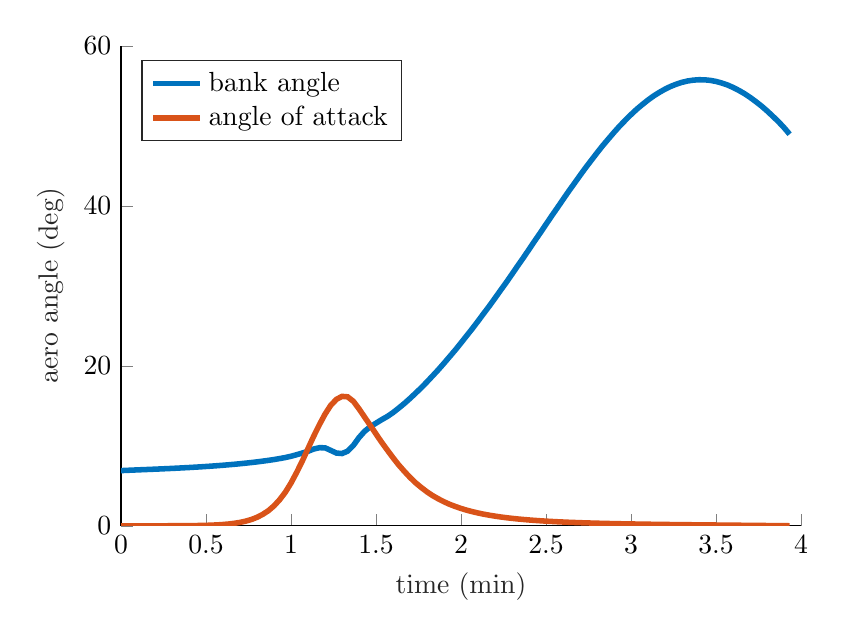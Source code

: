 % This file was created by matlab2tikz.
%
%The latest updates can be retrieved from
%  http://www.mathworks.com/matlabcentral/fileexchange/22022-matlab2tikz-matlab2tikz
%where you can also make suggestions and rate matlab2tikz.
%
\definecolor{mycolor1}{rgb}{0.0,0.447,0.741}%
\definecolor{mycolor2}{rgb}{0.85,0.325,0.098}%
%
\begin{tikzpicture}

\begin{axis}[%
width=3.4in,
height=2.4in,
at={(1.011in,0.642in)},
scale only axis,
xmin=0,
xmax=4,
xlabel style={font=\color{white!15!black}},
xlabel={time (min)},
ymin=0,
ymax=60,
ylabel style={font=\color{white!15!black}},
ylabel={aero angle (deg)},
axis background/.style={fill=white},
axis x line*=bottom,
axis y line*=left,
legend style={at={(0.03,0.97)}, anchor=north west, legend cell align=left, align=left, draw=white!15!black}
]
\addplot [color=mycolor1, line width=2.0pt]
  table[row sep=crcr]{%
0	6.899\\
0.033	6.932\\
0.067	6.963\\
0.1	6.993\\
0.133	7.022\\
0.167	7.051\\
0.2	7.081\\
0.233	7.111\\
0.267	7.143\\
0.3	7.176\\
0.333	7.211\\
0.367	7.248\\
0.4	7.286\\
0.433	7.327\\
0.467	7.37\\
0.5	7.416\\
0.533	7.464\\
0.567	7.516\\
0.6	7.571\\
0.633	7.63\\
0.667	7.693\\
0.7	7.76\\
0.733	7.832\\
0.767	7.909\\
0.8	7.992\\
0.833	8.082\\
0.867	8.179\\
0.9	8.285\\
0.933	8.404\\
0.967	8.538\\
1	8.695\\
1.033	8.886\\
1.067	9.101\\
1.1	9.314\\
1.133	9.597\\
1.167	9.762\\
1.2	9.751\\
1.233	9.432\\
1.267	9.096\\
1.3	9.034\\
1.333	9.332\\
1.367	10.058\\
1.4	11.033\\
1.433	11.818\\
1.467	12.393\\
1.5	12.832\\
1.533	13.265\\
1.567	13.672\\
1.6	14.15\\
1.633	14.707\\
1.667	15.298\\
1.7	15.924\\
1.733	16.584\\
1.767	17.276\\
1.8	17.997\\
1.833	18.745\\
1.867	19.522\\
1.9	20.321\\
1.933	21.144\\
1.967	21.993\\
2	22.864\\
2.033	23.753\\
2.067	24.66\\
2.1	25.586\\
2.133	26.528\\
2.167	27.486\\
2.2	28.46\\
2.233	29.448\\
2.267	30.449\\
2.3	31.462\\
2.333	32.485\\
2.367	33.516\\
2.4	34.555\\
2.433	35.597\\
2.467	36.642\\
2.5	37.687\\
2.533	38.729\\
2.567	39.765\\
2.6	40.793\\
2.633	41.81\\
2.667	42.813\\
2.7	43.798\\
2.733	44.763\\
2.767	45.705\\
2.8	46.621\\
2.833	47.508\\
2.867	48.362\\
2.9	49.182\\
2.933	49.965\\
2.967	50.707\\
3	51.406\\
3.033	52.06\\
3.067	52.667\\
3.1	53.225\\
3.133	53.731\\
3.167	54.184\\
3.2	54.582\\
3.233	54.924\\
3.267	55.209\\
3.3	55.436\\
3.333	55.603\\
3.367	55.711\\
3.4	55.759\\
3.433	55.747\\
3.467	55.675\\
3.5	55.544\\
3.533	55.353\\
3.567	55.105\\
3.6	54.8\\
3.633	54.439\\
3.667	54.025\\
3.7	53.558\\
3.733	53.042\\
3.767	52.478\\
3.8	51.868\\
3.833	51.215\\
3.867	50.519\\
3.9	49.773\\
3.933	48.948\\
};
\addlegendentry{bank angle}

\addplot [color=mycolor2, line width=2.0pt]
  table[row sep=crcr]{%
0	0.0\\
0.033	0.0\\
0.067	0.0\\
0.1	0.001\\
0.133	0.001\\
0.167	0.002\\
0.2	0.002\\
0.233	0.003\\
0.267	0.005\\
0.3	0.007\\
0.333	0.01\\
0.367	0.015\\
0.4	0.021\\
0.433	0.03\\
0.467	0.043\\
0.5	0.06\\
0.533	0.085\\
0.567	0.118\\
0.6	0.164\\
0.633	0.227\\
0.667	0.313\\
0.7	0.428\\
0.733	0.583\\
0.767	0.789\\
0.8	1.063\\
0.833	1.423\\
0.867	1.892\\
0.9	2.495\\
0.933	3.26\\
0.967	4.209\\
1	5.35\\
1.033	6.67\\
1.067	8.127\\
1.1	9.662\\
1.133	11.187\\
1.167	12.647\\
1.2	13.955\\
1.233	15.042\\
1.267	15.807\\
1.3	16.18\\
1.333	16.123\\
1.367	15.557\\
1.4	14.621\\
1.433	13.583\\
1.467	12.524\\
1.5	11.474\\
1.533	10.443\\
1.567	9.454\\
1.6	8.509\\
1.633	7.619\\
1.667	6.798\\
1.7	6.049\\
1.733	5.375\\
1.767	4.774\\
1.8	4.242\\
1.833	3.774\\
1.867	3.363\\
1.9	3.003\\
1.933	2.687\\
1.967	2.411\\
2	2.169\\
2.033	1.955\\
2.067	1.768\\
2.1	1.602\\
2.133	1.455\\
2.167	1.325\\
2.2	1.209\\
2.233	1.106\\
2.267	1.013\\
2.3	0.931\\
2.333	0.857\\
2.367	0.791\\
2.4	0.731\\
2.433	0.677\\
2.467	0.628\\
2.5	0.584\\
2.533	0.544\\
2.567	0.507\\
2.6	0.474\\
2.633	0.443\\
2.667	0.416\\
2.7	0.39\\
2.733	0.367\\
2.767	0.345\\
2.8	0.325\\
2.833	0.307\\
2.867	0.29\\
2.9	0.274\\
2.933	0.259\\
2.967	0.246\\
3	0.233\\
3.033	0.221\\
3.067	0.209\\
3.1	0.198\\
3.133	0.188\\
3.167	0.178\\
3.2	0.169\\
3.233	0.16\\
3.267	0.152\\
3.3	0.143\\
3.333	0.136\\
3.367	0.128\\
3.4	0.12\\
3.433	0.113\\
3.467	0.106\\
3.5	0.099\\
3.533	0.092\\
3.567	0.085\\
3.6	0.078\\
3.633	0.071\\
3.667	0.064\\
3.7	0.057\\
3.733	0.05\\
3.767	0.043\\
3.8	0.035\\
3.833	0.028\\
3.867	0.02\\
3.9	0.012\\
3.933	0.004\\
};
\addlegendentry{angle of attack}

\end{axis}
\end{tikzpicture}%